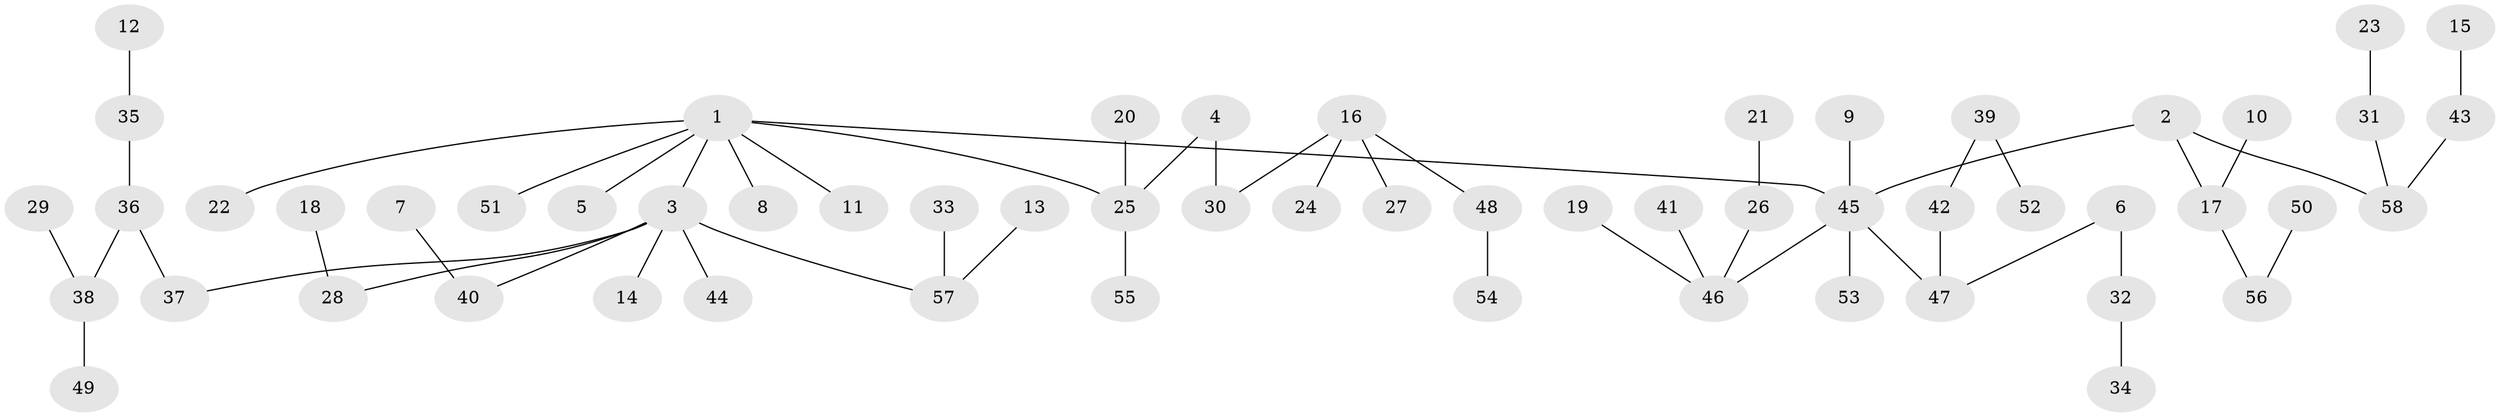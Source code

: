 // original degree distribution, {6: 0.017391304347826087, 4: 0.06086956521739131, 7: 0.008695652173913044, 5: 0.02608695652173913, 3: 0.19130434782608696, 1: 0.5217391304347826, 2: 0.17391304347826086}
// Generated by graph-tools (version 1.1) at 2025/50/03/09/25 03:50:25]
// undirected, 58 vertices, 57 edges
graph export_dot {
graph [start="1"]
  node [color=gray90,style=filled];
  1;
  2;
  3;
  4;
  5;
  6;
  7;
  8;
  9;
  10;
  11;
  12;
  13;
  14;
  15;
  16;
  17;
  18;
  19;
  20;
  21;
  22;
  23;
  24;
  25;
  26;
  27;
  28;
  29;
  30;
  31;
  32;
  33;
  34;
  35;
  36;
  37;
  38;
  39;
  40;
  41;
  42;
  43;
  44;
  45;
  46;
  47;
  48;
  49;
  50;
  51;
  52;
  53;
  54;
  55;
  56;
  57;
  58;
  1 -- 3 [weight=1.0];
  1 -- 5 [weight=1.0];
  1 -- 8 [weight=1.0];
  1 -- 11 [weight=1.0];
  1 -- 22 [weight=1.0];
  1 -- 25 [weight=1.0];
  1 -- 45 [weight=1.0];
  1 -- 51 [weight=1.0];
  2 -- 17 [weight=1.0];
  2 -- 45 [weight=1.0];
  2 -- 58 [weight=1.0];
  3 -- 14 [weight=1.0];
  3 -- 28 [weight=1.0];
  3 -- 37 [weight=1.0];
  3 -- 40 [weight=1.0];
  3 -- 44 [weight=1.0];
  3 -- 57 [weight=1.0];
  4 -- 25 [weight=1.0];
  4 -- 30 [weight=1.0];
  6 -- 32 [weight=1.0];
  6 -- 47 [weight=1.0];
  7 -- 40 [weight=1.0];
  9 -- 45 [weight=1.0];
  10 -- 17 [weight=1.0];
  12 -- 35 [weight=1.0];
  13 -- 57 [weight=1.0];
  15 -- 43 [weight=1.0];
  16 -- 24 [weight=1.0];
  16 -- 27 [weight=1.0];
  16 -- 30 [weight=1.0];
  16 -- 48 [weight=1.0];
  17 -- 56 [weight=1.0];
  18 -- 28 [weight=1.0];
  19 -- 46 [weight=1.0];
  20 -- 25 [weight=1.0];
  21 -- 26 [weight=1.0];
  23 -- 31 [weight=1.0];
  25 -- 55 [weight=1.0];
  26 -- 46 [weight=1.0];
  29 -- 38 [weight=1.0];
  31 -- 58 [weight=1.0];
  32 -- 34 [weight=1.0];
  33 -- 57 [weight=1.0];
  35 -- 36 [weight=1.0];
  36 -- 37 [weight=1.0];
  36 -- 38 [weight=1.0];
  38 -- 49 [weight=1.0];
  39 -- 42 [weight=1.0];
  39 -- 52 [weight=1.0];
  41 -- 46 [weight=1.0];
  42 -- 47 [weight=1.0];
  43 -- 58 [weight=1.0];
  45 -- 46 [weight=1.0];
  45 -- 47 [weight=1.0];
  45 -- 53 [weight=1.0];
  48 -- 54 [weight=1.0];
  50 -- 56 [weight=1.0];
}
